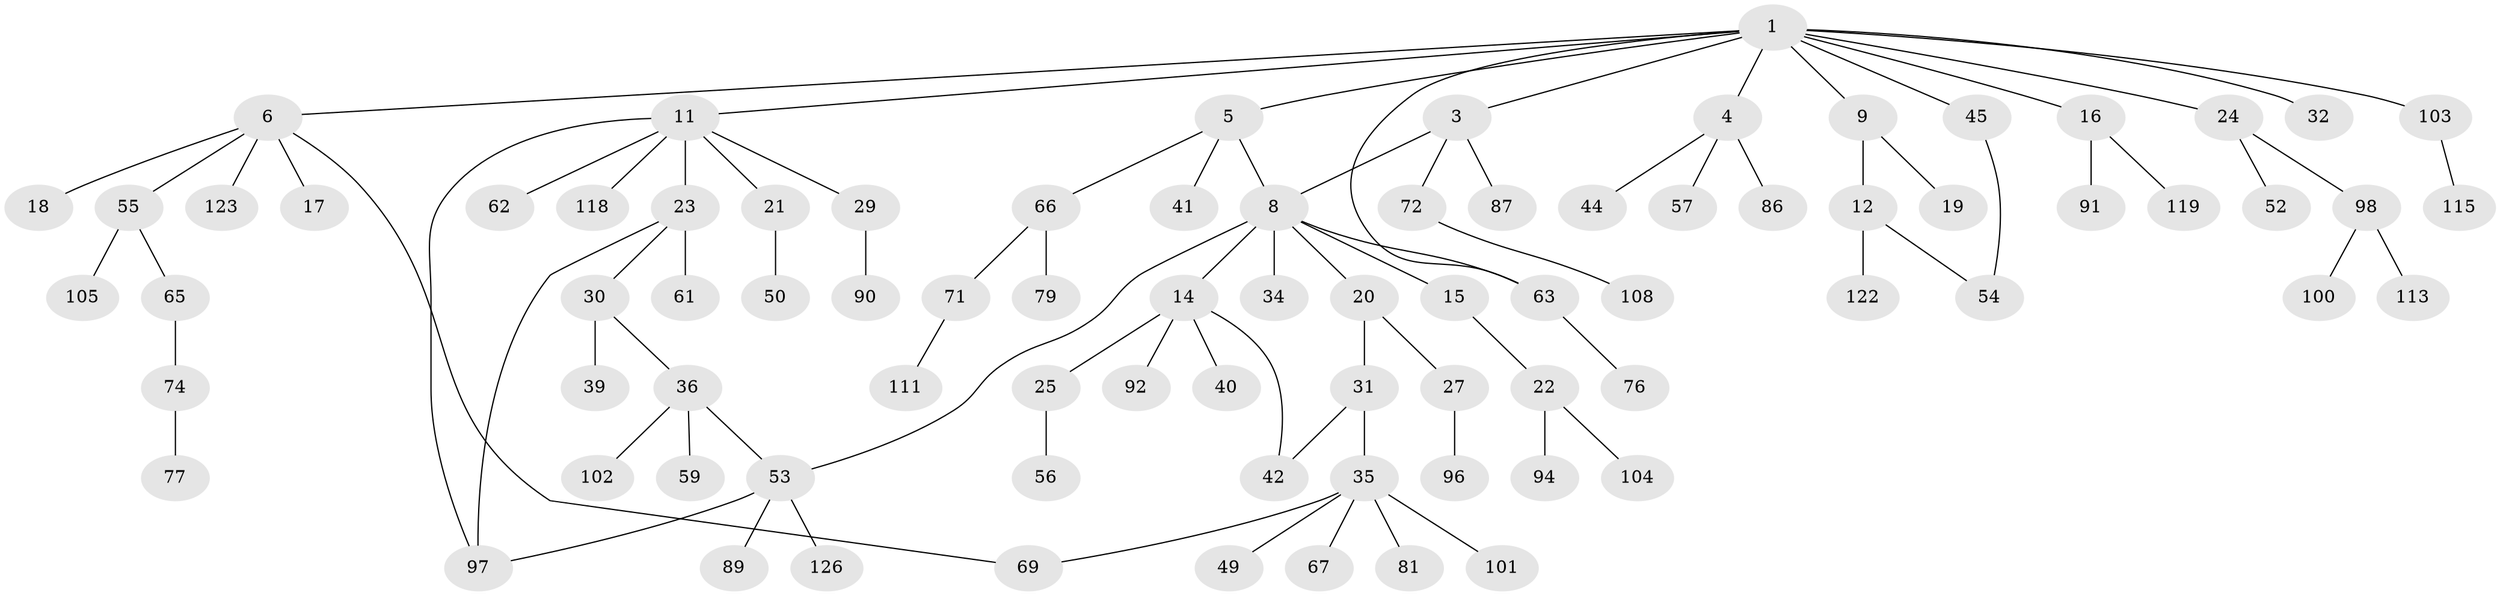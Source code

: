 // original degree distribution, {6: 0.031496062992125984, 8: 0.007874015748031496, 3: 0.14960629921259844, 4: 0.06299212598425197, 2: 0.28346456692913385, 5: 0.031496062992125984, 1: 0.4330708661417323}
// Generated by graph-tools (version 1.1) at 2025/41/03/06/25 10:41:28]
// undirected, 83 vertices, 90 edges
graph export_dot {
graph [start="1"]
  node [color=gray90,style=filled];
  1 [super="+2"];
  3 [super="+43"];
  4 [super="+33"];
  5 [super="+7"];
  6 [super="+10"];
  8 [super="+13"];
  9;
  11 [super="+51"];
  12 [super="+124"];
  14 [super="+28"];
  15;
  16 [super="+83"];
  17;
  18 [super="+38"];
  19 [super="+68"];
  20 [super="+37"];
  21 [super="+109"];
  22 [super="+107"];
  23 [super="+26"];
  24 [super="+73"];
  25 [super="+48"];
  27 [super="+116"];
  29 [super="+47"];
  30 [super="+75"];
  31 [super="+58"];
  32 [super="+95"];
  34;
  35 [super="+117"];
  36 [super="+82"];
  39;
  40;
  41 [super="+127"];
  42 [super="+125"];
  44 [super="+46"];
  45 [super="+93"];
  49 [super="+64"];
  50;
  52 [super="+80"];
  53 [super="+78"];
  54 [super="+120"];
  55 [super="+85"];
  56;
  57 [super="+60"];
  59 [super="+112"];
  61;
  62;
  63 [super="+84"];
  65;
  66;
  67;
  69 [super="+70"];
  71;
  72 [super="+99"];
  74;
  76;
  77;
  79;
  81;
  86;
  87 [super="+88"];
  89;
  90;
  91;
  92;
  94;
  96;
  97;
  98 [super="+106"];
  100;
  101;
  102 [super="+110"];
  103;
  104;
  105;
  108 [super="+114"];
  111;
  113;
  115 [super="+121"];
  118;
  119;
  122;
  123;
  126;
  1 -- 5;
  1 -- 6;
  1 -- 9;
  1 -- 11;
  1 -- 103;
  1 -- 32;
  1 -- 3;
  1 -- 4;
  1 -- 45;
  1 -- 16;
  1 -- 24;
  1 -- 63;
  3 -- 72;
  3 -- 87;
  3 -- 8;
  4 -- 44;
  4 -- 57;
  4 -- 86;
  5 -- 8;
  5 -- 66;
  5 -- 41;
  6 -- 55;
  6 -- 17;
  6 -- 18;
  6 -- 69;
  6 -- 123;
  8 -- 14;
  8 -- 34;
  8 -- 20;
  8 -- 53;
  8 -- 15;
  8 -- 63;
  9 -- 12;
  9 -- 19;
  11 -- 21;
  11 -- 23;
  11 -- 29;
  11 -- 62;
  11 -- 97;
  11 -- 118;
  12 -- 122;
  12 -- 54;
  14 -- 25;
  14 -- 40;
  14 -- 42;
  14 -- 92;
  15 -- 22;
  16 -- 91;
  16 -- 119;
  20 -- 27;
  20 -- 31;
  21 -- 50;
  22 -- 94;
  22 -- 104;
  23 -- 30;
  23 -- 61;
  23 -- 97;
  24 -- 52;
  24 -- 98;
  25 -- 56;
  27 -- 96;
  29 -- 90;
  30 -- 36;
  30 -- 39;
  31 -- 35;
  31 -- 42;
  35 -- 49;
  35 -- 67;
  35 -- 81;
  35 -- 101;
  35 -- 69;
  36 -- 59;
  36 -- 53;
  36 -- 102;
  45 -- 54;
  53 -- 89;
  53 -- 126;
  53 -- 97;
  55 -- 65;
  55 -- 105;
  63 -- 76;
  65 -- 74;
  66 -- 71;
  66 -- 79;
  71 -- 111;
  72 -- 108;
  74 -- 77;
  98 -- 100;
  98 -- 113;
  103 -- 115;
}
